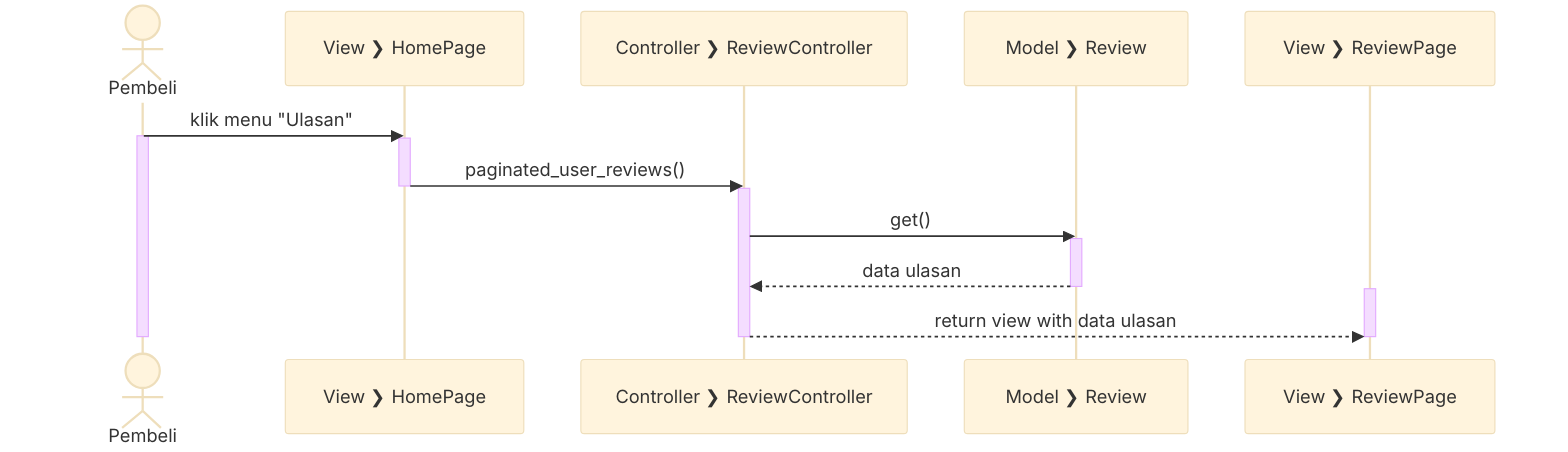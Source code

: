 %%{init: {'theme': 'base', 'themeVariables': { 'fontSize': '16px', 'fontFamily': 'Inter'}}}%%
sequenceDiagram
  actor Pembeli
  participant V_H as View #10095; HomePage
  participant C_R as Controller #10095; ReviewController
  participant M_R as Model #10095; Review
  participant V_R as View #10095; ReviewPage

  Pembeli->>V_H: klik menu "Ulasan"

  activate Pembeli
  activate V_H

  V_H->>C_R: paginated_user_reviews()

  deactivate V_H

  activate C_R

  C_R->>M_R: get()

  activate M_R

  M_R-->>C_R: data ulasan

  deactivate M_R

  activate V_R
  C_R-->>V_R: return view with data ulasan

  deactivate C_R
  deactivate V_R
  deactivate Pembeli